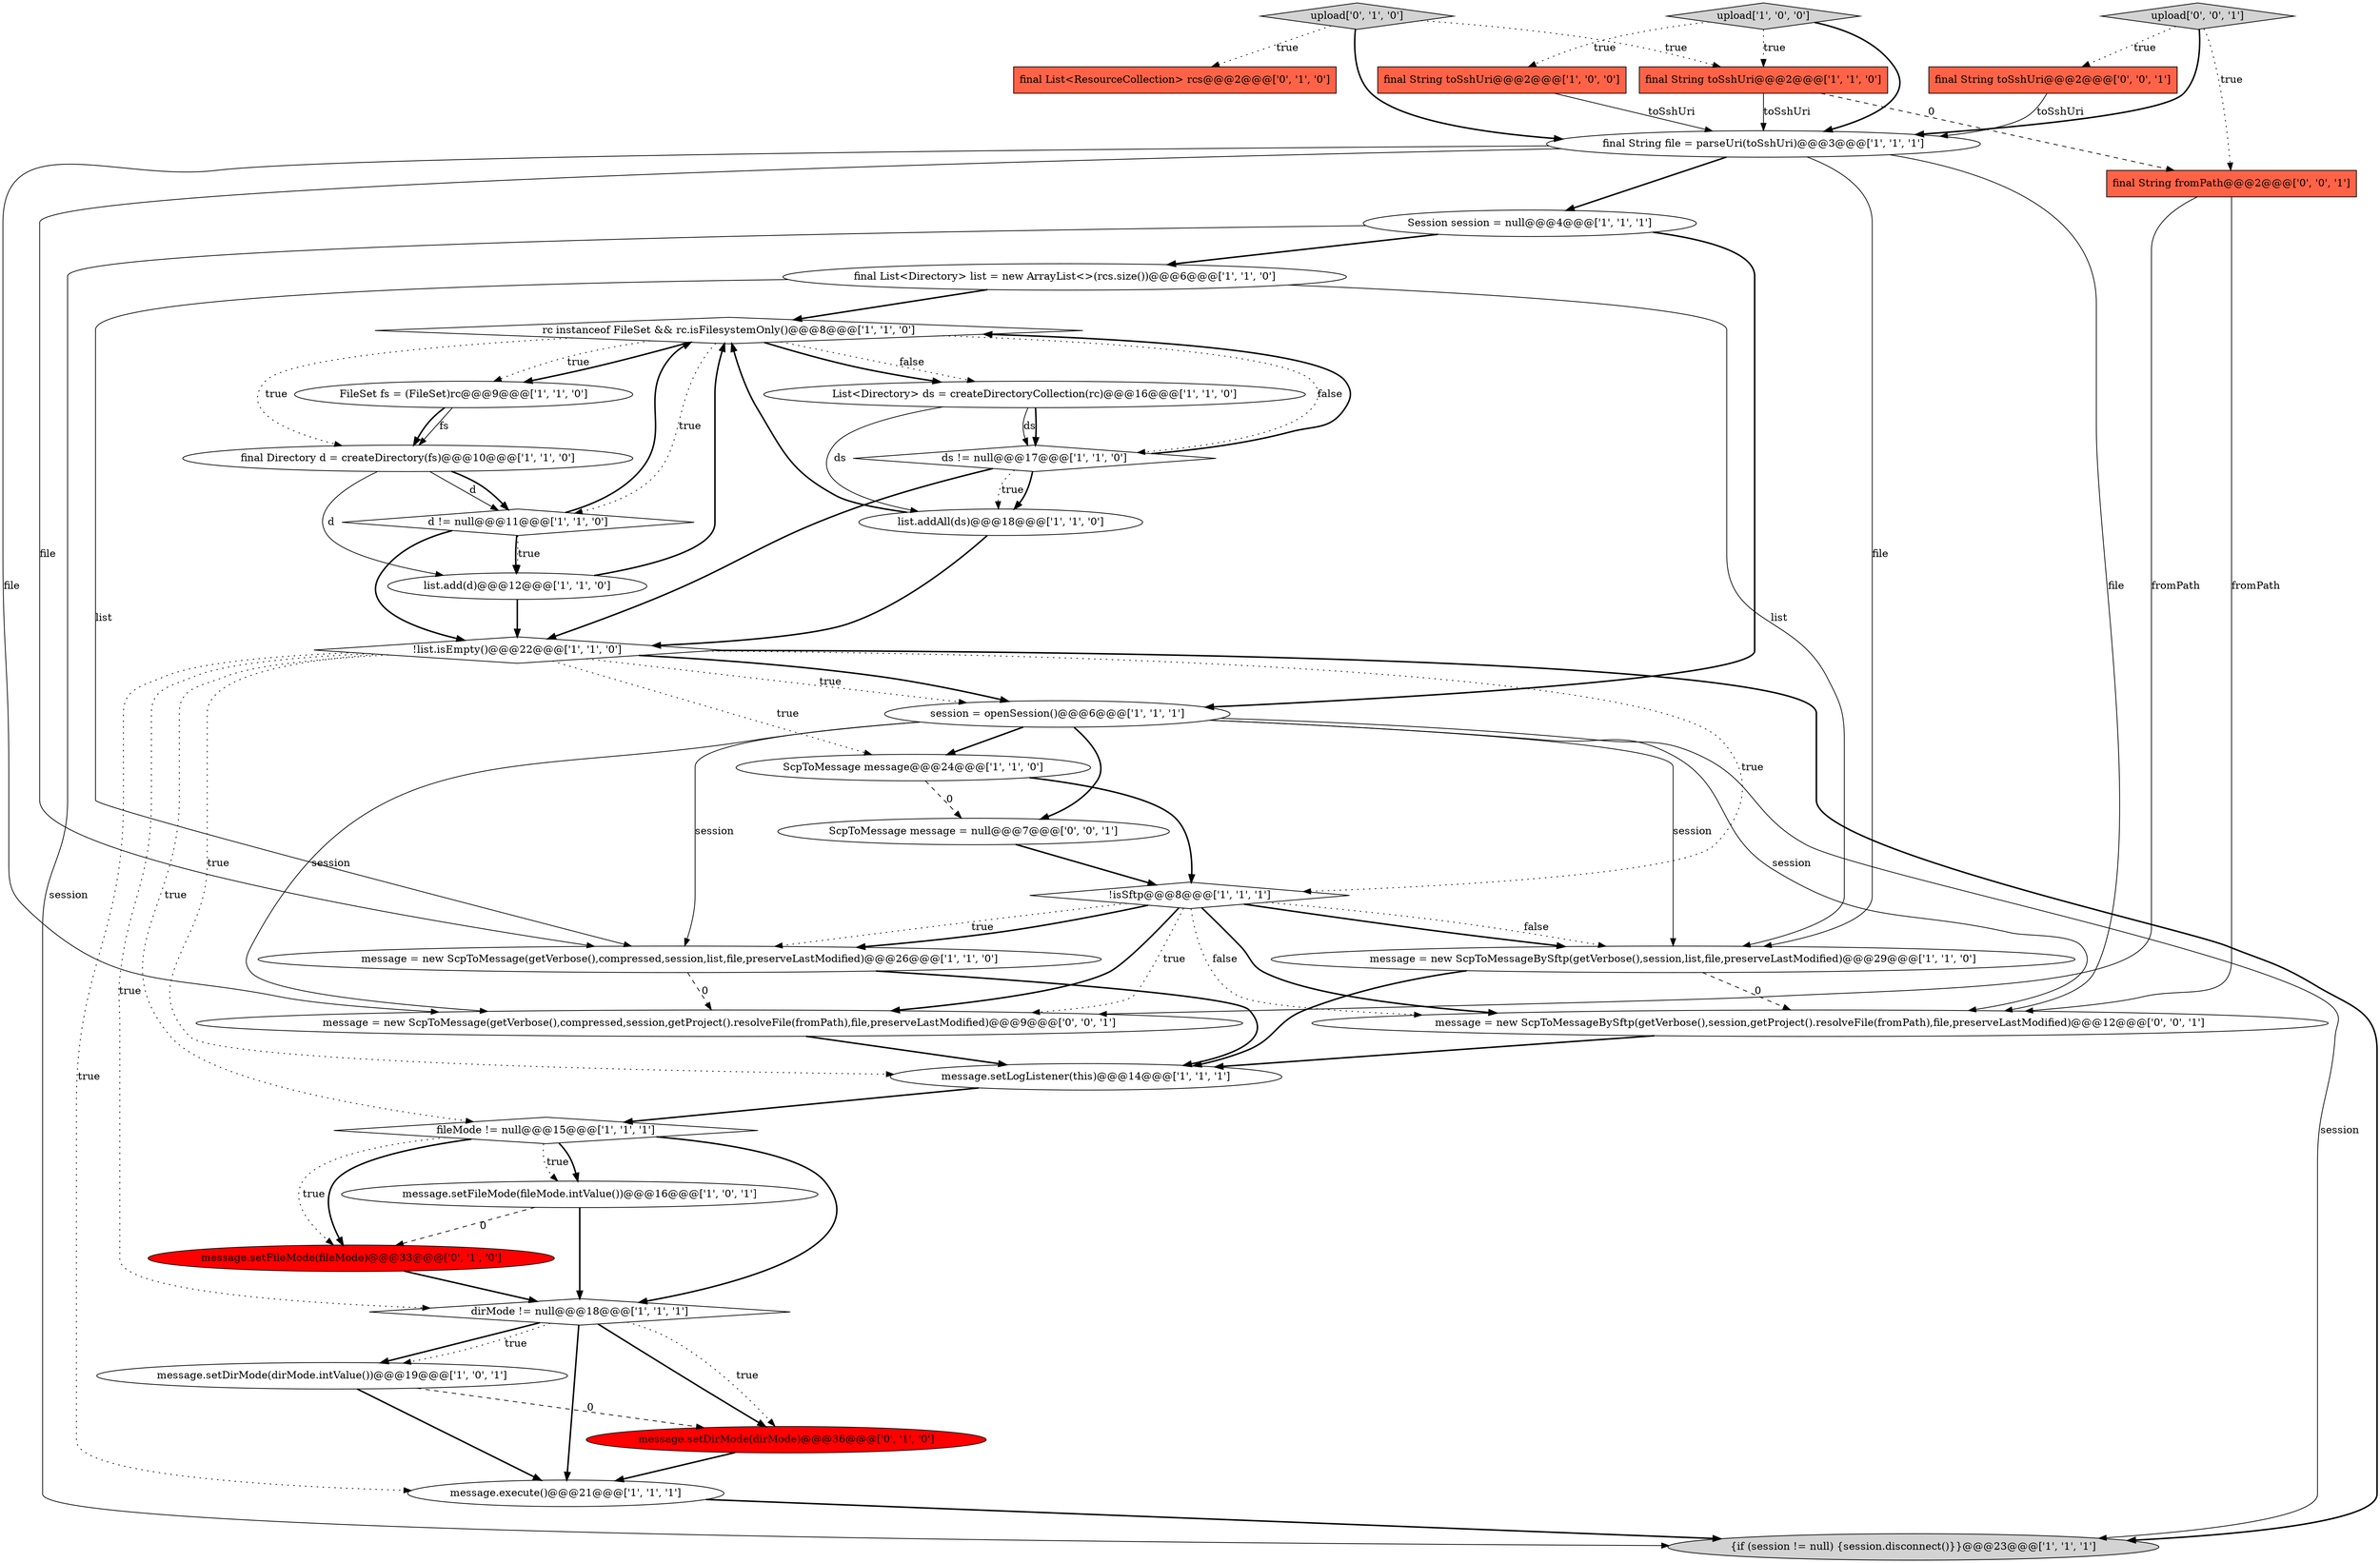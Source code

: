 digraph {
21 [style = filled, label = "final List<Directory> list = new ArrayList<>(rcs.size())@@@6@@@['1', '1', '0']", fillcolor = white, shape = ellipse image = "AAA0AAABBB1BBB"];
4 [style = filled, label = "message.setFileMode(fileMode.intValue())@@@16@@@['1', '0', '1']", fillcolor = white, shape = ellipse image = "AAA0AAABBB1BBB"];
23 [style = filled, label = "upload['1', '0', '0']", fillcolor = lightgray, shape = diamond image = "AAA0AAABBB1BBB"];
24 [style = filled, label = "List<Directory> ds = createDirectoryCollection(rc)@@@16@@@['1', '1', '0']", fillcolor = white, shape = ellipse image = "AAA0AAABBB1BBB"];
18 [style = filled, label = "final String toSshUri@@@2@@@['1', '1', '0']", fillcolor = tomato, shape = box image = "AAA0AAABBB1BBB"];
0 [style = filled, label = "session = openSession()@@@6@@@['1', '1', '1']", fillcolor = white, shape = ellipse image = "AAA0AAABBB1BBB"];
29 [style = filled, label = "message.setFileMode(fileMode)@@@33@@@['0', '1', '0']", fillcolor = red, shape = ellipse image = "AAA1AAABBB2BBB"];
26 [style = filled, label = "fileMode != null@@@15@@@['1', '1', '1']", fillcolor = white, shape = diamond image = "AAA0AAABBB1BBB"];
30 [style = filled, label = "upload['0', '1', '0']", fillcolor = lightgray, shape = diamond image = "AAA0AAABBB2BBB"];
10 [style = filled, label = "!list.isEmpty()@@@22@@@['1', '1', '0']", fillcolor = white, shape = diamond image = "AAA0AAABBB1BBB"];
8 [style = filled, label = "dirMode != null@@@18@@@['1', '1', '1']", fillcolor = white, shape = diamond image = "AAA0AAABBB1BBB"];
22 [style = filled, label = "message.setLogListener(this)@@@14@@@['1', '1', '1']", fillcolor = white, shape = ellipse image = "AAA0AAABBB1BBB"];
14 [style = filled, label = "!isSftp@@@8@@@['1', '1', '1']", fillcolor = white, shape = diamond image = "AAA0AAABBB1BBB"];
12 [style = filled, label = "final String toSshUri@@@2@@@['1', '0', '0']", fillcolor = tomato, shape = box image = "AAA0AAABBB1BBB"];
19 [style = filled, label = "list.addAll(ds)@@@18@@@['1', '1', '0']", fillcolor = white, shape = ellipse image = "AAA0AAABBB1BBB"];
28 [style = filled, label = "message.setDirMode(dirMode)@@@36@@@['0', '1', '0']", fillcolor = red, shape = ellipse image = "AAA1AAABBB2BBB"];
35 [style = filled, label = "final String fromPath@@@2@@@['0', '0', '1']", fillcolor = tomato, shape = box image = "AAA0AAABBB3BBB"];
1 [style = filled, label = "ScpToMessage message@@@24@@@['1', '1', '0']", fillcolor = white, shape = ellipse image = "AAA0AAABBB1BBB"];
9 [style = filled, label = "FileSet fs = (FileSet)rc@@@9@@@['1', '1', '0']", fillcolor = white, shape = ellipse image = "AAA0AAABBB1BBB"];
13 [style = filled, label = "ds != null@@@17@@@['1', '1', '0']", fillcolor = white, shape = diamond image = "AAA0AAABBB1BBB"];
7 [style = filled, label = "d != null@@@11@@@['1', '1', '0']", fillcolor = white, shape = diamond image = "AAA0AAABBB1BBB"];
11 [style = filled, label = "{if (session != null) {session.disconnect()}}@@@23@@@['1', '1', '1']", fillcolor = lightgray, shape = ellipse image = "AAA0AAABBB1BBB"];
33 [style = filled, label = "message = new ScpToMessage(getVerbose(),compressed,session,getProject().resolveFile(fromPath),file,preserveLastModified)@@@9@@@['0', '0', '1']", fillcolor = white, shape = ellipse image = "AAA0AAABBB3BBB"];
5 [style = filled, label = "Session session = null@@@4@@@['1', '1', '1']", fillcolor = white, shape = ellipse image = "AAA0AAABBB1BBB"];
32 [style = filled, label = "final String toSshUri@@@2@@@['0', '0', '1']", fillcolor = tomato, shape = box image = "AAA0AAABBB3BBB"];
31 [style = filled, label = "message = new ScpToMessageBySftp(getVerbose(),session,getProject().resolveFile(fromPath),file,preserveLastModified)@@@12@@@['0', '0', '1']", fillcolor = white, shape = ellipse image = "AAA0AAABBB3BBB"];
6 [style = filled, label = "rc instanceof FileSet && rc.isFilesystemOnly()@@@8@@@['1', '1', '0']", fillcolor = white, shape = diamond image = "AAA0AAABBB1BBB"];
36 [style = filled, label = "upload['0', '0', '1']", fillcolor = lightgray, shape = diamond image = "AAA0AAABBB3BBB"];
20 [style = filled, label = "message.execute()@@@21@@@['1', '1', '1']", fillcolor = white, shape = ellipse image = "AAA0AAABBB1BBB"];
2 [style = filled, label = "message = new ScpToMessage(getVerbose(),compressed,session,list,file,preserveLastModified)@@@26@@@['1', '1', '0']", fillcolor = white, shape = ellipse image = "AAA0AAABBB1BBB"];
3 [style = filled, label = "message.setDirMode(dirMode.intValue())@@@19@@@['1', '0', '1']", fillcolor = white, shape = ellipse image = "AAA0AAABBB1BBB"];
27 [style = filled, label = "final List<ResourceCollection> rcs@@@2@@@['0', '1', '0']", fillcolor = tomato, shape = box image = "AAA0AAABBB2BBB"];
15 [style = filled, label = "final Directory d = createDirectory(fs)@@@10@@@['1', '1', '0']", fillcolor = white, shape = ellipse image = "AAA0AAABBB1BBB"];
34 [style = filled, label = "ScpToMessage message = null@@@7@@@['0', '0', '1']", fillcolor = white, shape = ellipse image = "AAA0AAABBB3BBB"];
25 [style = filled, label = "final String file = parseUri(toSshUri)@@@3@@@['1', '1', '1']", fillcolor = white, shape = ellipse image = "AAA0AAABBB1BBB"];
16 [style = filled, label = "message = new ScpToMessageBySftp(getVerbose(),session,list,file,preserveLastModified)@@@29@@@['1', '1', '0']", fillcolor = white, shape = ellipse image = "AAA0AAABBB1BBB"];
17 [style = filled, label = "list.add(d)@@@12@@@['1', '1', '0']", fillcolor = white, shape = ellipse image = "AAA0AAABBB1BBB"];
6->13 [style = dotted, label="false"];
10->8 [style = dotted, label="true"];
8->28 [style = dotted, label="true"];
16->31 [style = dashed, label="0"];
28->20 [style = bold, label=""];
24->13 [style = solid, label="ds"];
14->16 [style = dotted, label="false"];
21->16 [style = solid, label="list"];
35->33 [style = solid, label="fromPath"];
12->25 [style = solid, label="toSshUri"];
8->20 [style = bold, label=""];
23->18 [style = dotted, label="true"];
5->0 [style = bold, label=""];
14->31 [style = dotted, label="false"];
10->20 [style = dotted, label="true"];
24->19 [style = solid, label="ds"];
4->8 [style = bold, label=""];
10->1 [style = dotted, label="true"];
26->4 [style = dotted, label="true"];
18->25 [style = solid, label="toSshUri"];
6->15 [style = dotted, label="true"];
10->11 [style = bold, label=""];
14->16 [style = bold, label=""];
14->2 [style = dotted, label="true"];
8->28 [style = bold, label=""];
23->25 [style = bold, label=""];
35->31 [style = solid, label="fromPath"];
1->34 [style = dashed, label="0"];
13->19 [style = dotted, label="true"];
25->16 [style = solid, label="file"];
19->6 [style = bold, label=""];
26->4 [style = bold, label=""];
5->21 [style = bold, label=""];
0->34 [style = bold, label=""];
6->24 [style = dotted, label="false"];
36->25 [style = bold, label=""];
10->0 [style = bold, label=""];
7->6 [style = bold, label=""];
6->7 [style = dotted, label="true"];
10->0 [style = dotted, label="true"];
10->26 [style = dotted, label="true"];
2->33 [style = dashed, label="0"];
34->14 [style = bold, label=""];
9->15 [style = solid, label="fs"];
7->17 [style = dotted, label="true"];
24->13 [style = bold, label=""];
15->7 [style = solid, label="d"];
17->10 [style = bold, label=""];
13->10 [style = bold, label=""];
22->26 [style = bold, label=""];
5->11 [style = solid, label="session"];
3->28 [style = dashed, label="0"];
7->17 [style = bold, label=""];
0->31 [style = solid, label="session"];
0->2 [style = solid, label="session"];
17->6 [style = bold, label=""];
8->3 [style = bold, label=""];
0->16 [style = solid, label="session"];
19->10 [style = bold, label=""];
6->24 [style = bold, label=""];
26->8 [style = bold, label=""];
36->32 [style = dotted, label="true"];
8->3 [style = dotted, label="true"];
13->19 [style = bold, label=""];
25->2 [style = solid, label="file"];
6->9 [style = dotted, label="true"];
0->1 [style = bold, label=""];
30->18 [style = dotted, label="true"];
14->31 [style = bold, label=""];
25->5 [style = bold, label=""];
0->33 [style = solid, label="session"];
15->17 [style = solid, label="d"];
14->2 [style = bold, label=""];
13->6 [style = bold, label=""];
33->22 [style = bold, label=""];
20->11 [style = bold, label=""];
21->2 [style = solid, label="list"];
29->8 [style = bold, label=""];
14->33 [style = dotted, label="true"];
31->22 [style = bold, label=""];
15->7 [style = bold, label=""];
21->6 [style = bold, label=""];
7->10 [style = bold, label=""];
30->27 [style = dotted, label="true"];
26->29 [style = bold, label=""];
0->11 [style = solid, label="session"];
30->25 [style = bold, label=""];
25->31 [style = solid, label="file"];
16->22 [style = bold, label=""];
18->35 [style = dashed, label="0"];
14->33 [style = bold, label=""];
25->33 [style = solid, label="file"];
10->14 [style = dotted, label="true"];
3->20 [style = bold, label=""];
32->25 [style = solid, label="toSshUri"];
9->15 [style = bold, label=""];
10->22 [style = dotted, label="true"];
26->29 [style = dotted, label="true"];
1->14 [style = bold, label=""];
36->35 [style = dotted, label="true"];
4->29 [style = dashed, label="0"];
6->9 [style = bold, label=""];
2->22 [style = bold, label=""];
23->12 [style = dotted, label="true"];
}
